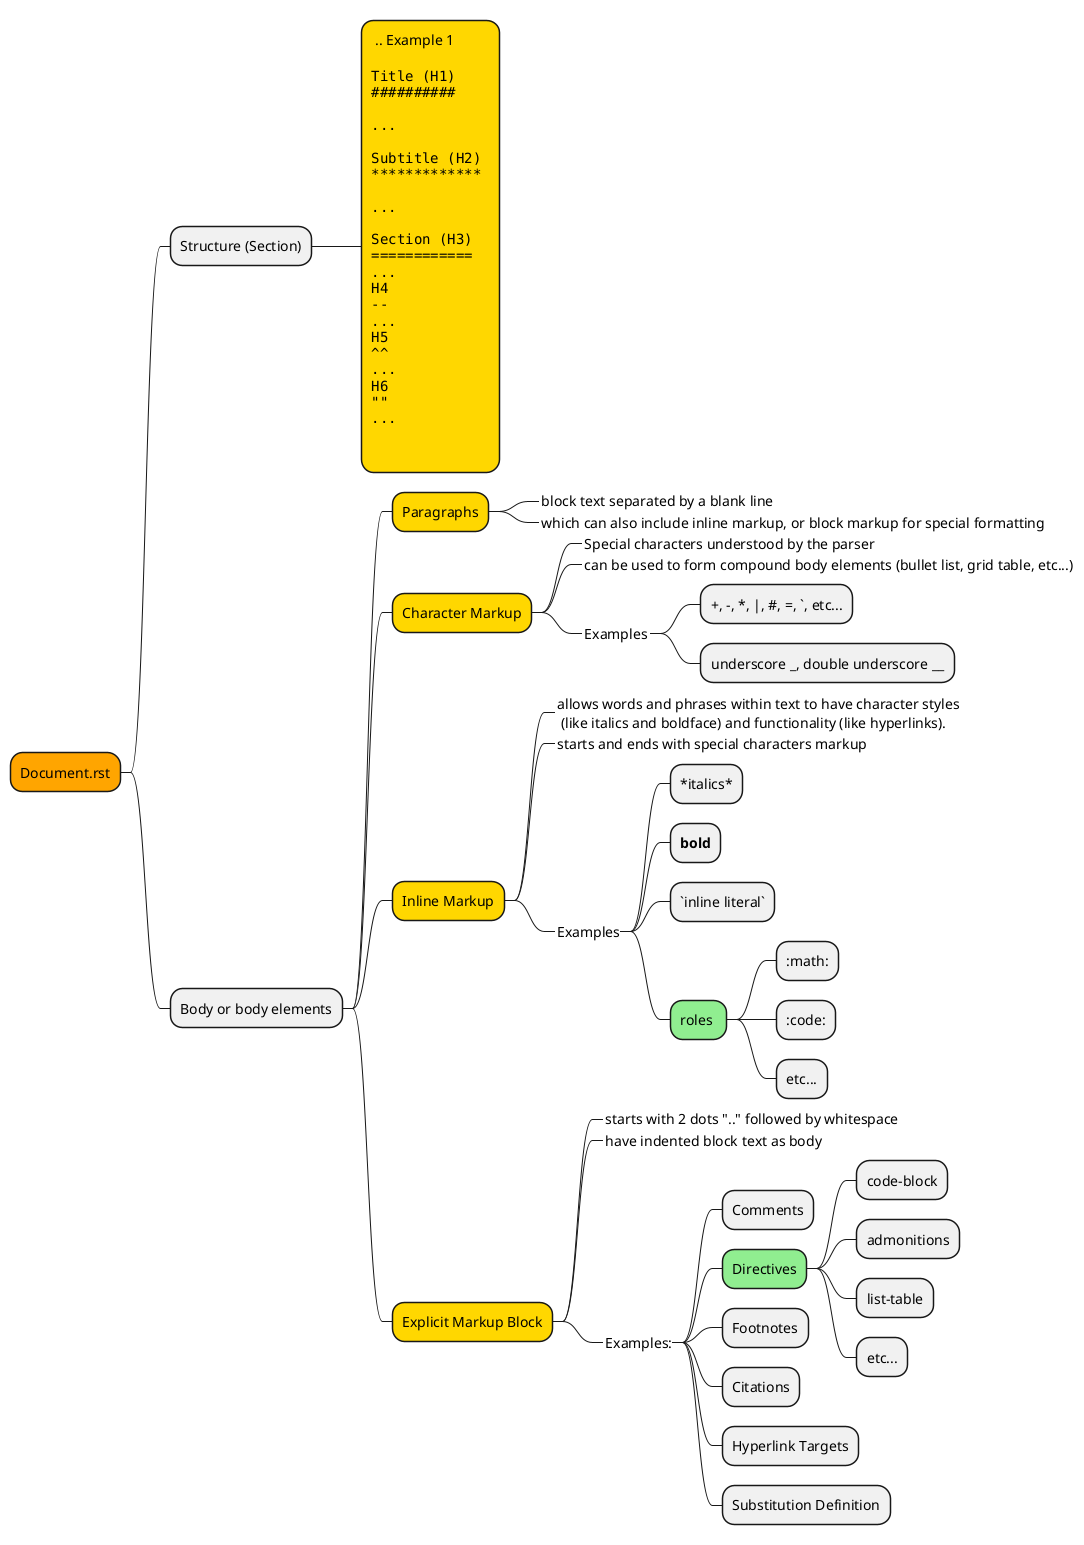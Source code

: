 
@startmindmap
<style>
mindmapDiagram {
    :depth(2) {
      BackGroundColor gold
    }
}
</style>

*[#Orange] Document.rst
** Structure (Section)
***: .. Example 1

<code>
Title (H1)
##########

...

Subtitle (H2) 
*************

...

Section (H3)
============
...
H4
--
...
H5 
^^
...
H6
""
...

</code>
;

** Body or body elements

*** Paragraphs
****_ block text separated by a blank line
****_ which can also include inline markup, or block markup for \
special formatting

*** Character Markup
****_ Special characters understood by the parser
****_ can be used to form compound body elements \
(bullet list, grid table, etc...)
****_ Examples 
***** +, -, *, |, #, =, `, etc...
***** underscore _, double underscore __

*** Inline Markup
****_ allows words and phrases within text to have character styles \n \
(like italics and boldface) and functionality (like hyperlinks).
****_ starts and ends with special characters markup
****_ Examples
***** *italics*
***** **bold**
***** `inline literal`
*****[#lightgreen] roles 
****** :math:
****** :code:
****** etc...


*** Explicit Markup Block
****_ starts with 2 dots ".." followed by whitespace
****_ have indented block text as body
****_ Examples:
***** Comments
*****[#lightgreen] Directives
****** code-block
****** admonitions
****** list-table
****** etc...
***** Footnotes
***** Citations
***** Hyperlink Targets
***** Substitution Definition


@endmindmap
